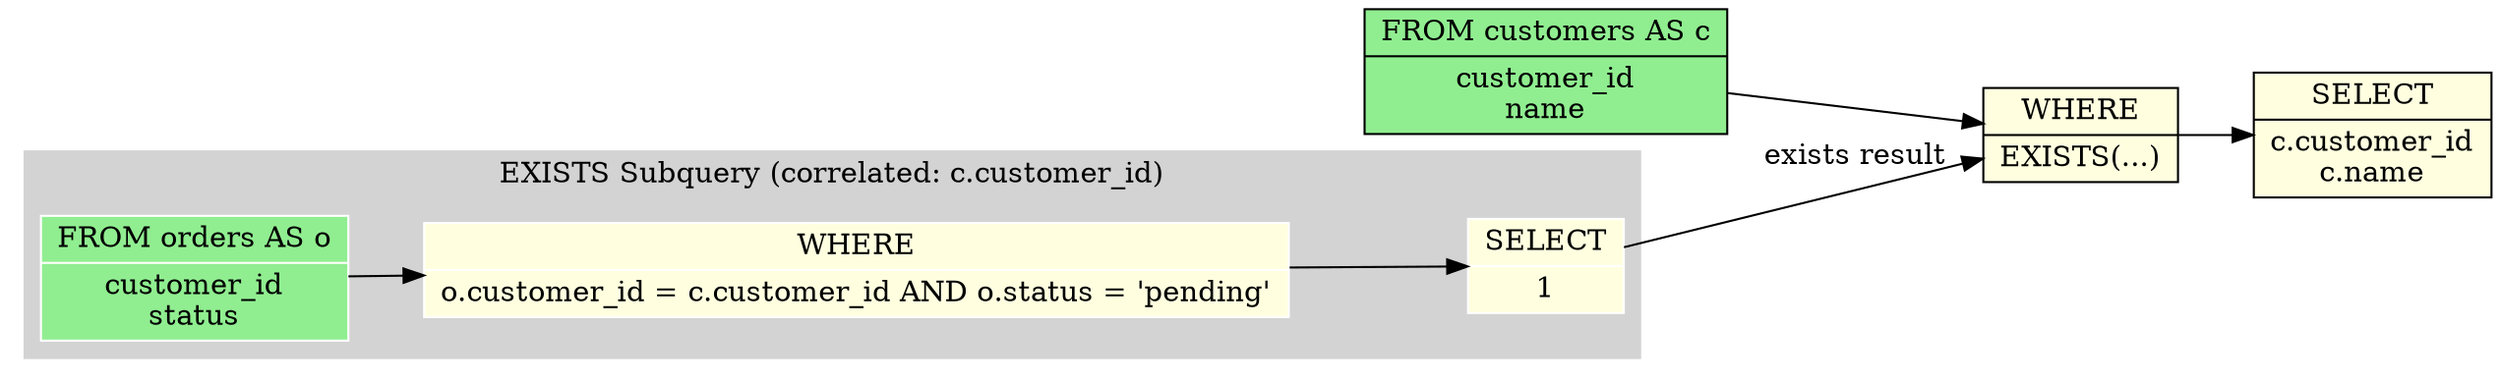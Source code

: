 digraph schema_flow {
  rankdir=LR;
  node [shape=record];

  // Source tables
  node_0 [label="FROM customers AS c|customer_id\nname", style=filled, fillcolor=lightgreen];

  // Operations
  node_1 [label="WHERE|EXISTS(...)", style=filled, fillcolor=lightyellow];
  node_3 [label="SELECT|c.customer_id\nc.name", style=filled, fillcolor=lightyellow];

  // Data flow edges

  // JOIN operations with table info
  node_0 -> node_1;
  node_1 -> node_3;

  subgraph cluster_node_2 {
    label="EXISTS Subquery (correlated: c.customer_id)";
    style=filled;
    color=lightgrey;
    node [style=filled,color=white];
    // Source tables
    subq_0_node_0 [label="FROM orders AS o|customer_id\nstatus", style=filled, fillcolor=lightgreen];
    // Operations
    subq_0_node_1 [label="WHERE|o.customer_id = c.customer_id AND o.status = 'pending'", style=filled, fillcolor=lightyellow];
    subq_0_node_2 [label="SELECT|1", style=filled, fillcolor=lightyellow];
    // Data flow edges
    // JOIN operations with table info
    subq_0_node_0 -> subq_0_node_1;
    subq_0_node_1 -> subq_0_node_2;
  }
  subq_0_node_2 -> node_1 [label="exists result"];
}